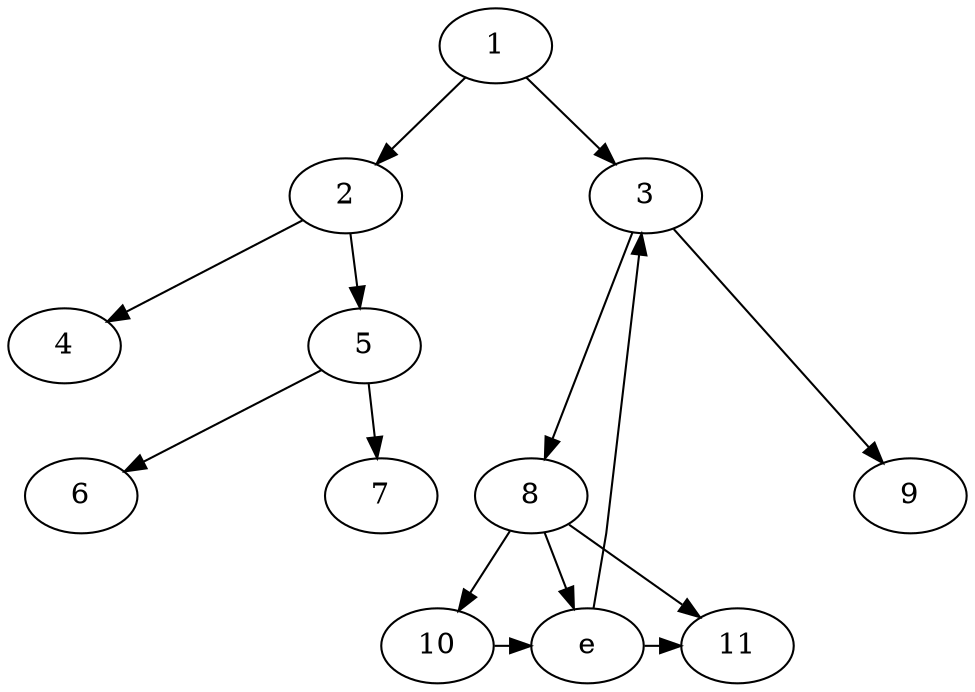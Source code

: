 strict digraph  {
	graph [epsilon=0.001,
		splines=polyline
	];
	{
		graph [rank=same];
		a		 [style=invis];
		2 -> a		 [style=invis];
		a -> 3		 [style=invis];
	}
	{
		graph [rank=same];
		b		 [style=invis];
		4 -> b		 [style=invis];
		b -> 5		 [style=invis];
	}
	{
		graph [rank=same];
		c		 [style=invis];
		6 -> c		 [style=invis];
		c -> 7		 [style=invis];
	}
	{
		graph [rank=same];
		d		 [style=invis];
		8 -> d		 [style=invis];
		d -> 9		 [style=invis];
	}
	{
		graph [rank=sink];
		10 -> e;
		e -> 11;
	}
	1 -> 2;
	1 -> 3;
	1 -> a	 [style=invis];
	2 -> 4;
	2 -> 5;
	2 -> b	 [style=invis];
	3 -> 8;
	3 -> 9;
	3 -> d	 [style=invis];
	5 -> 6;
	5 -> 7;
	5 -> c	 [style=invis];
	8 -> 10;
	8 -> 11;
	8 -> e;
	e -> 3;
}
